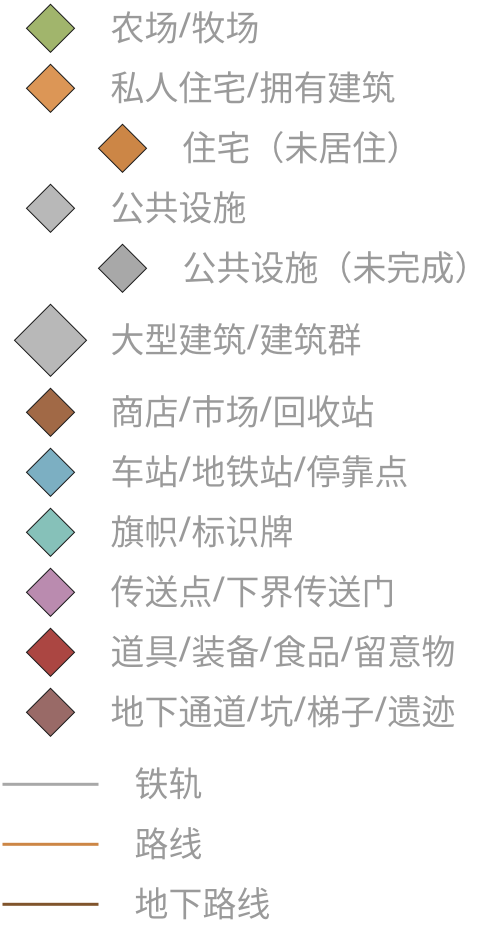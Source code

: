 <?xml version="1.0" encoding="UTF-8"?>
<dia:diagram xmlns:dia="http://www.lysator.liu.se/~alla/dia/">
  <dia:layer name="Background" visible="true" active="true">
    <dia:object type="Flowchart - Diamond" version="0" id="O0">
      <dia:attribute name="obj_pos">
        <dia:point val="1.2,25.2"/>
      </dia:attribute>
      <dia:attribute name="obj_bb">
        <dia:rectangle val="1.2,25.2;3.6,27.6"/>
      </dia:attribute>
      <dia:attribute name="elem_corner">
        <dia:point val="1.2,25.2"/>
      </dia:attribute>
      <dia:attribute name="elem_width">
        <dia:real val="2.4"/>
      </dia:attribute>
      <dia:attribute name="elem_height">
        <dia:real val="2.4"/>
      </dia:attribute>
      <dia:attribute name="border_width">
        <dia:real val="0"/>
      </dia:attribute>
      <dia:attribute name="border_color">
        <dia:color val="#181818"/>
      </dia:attribute>
      <dia:attribute name="inner_color">
        <dia:color val="#86c1b9"/>
      </dia:attribute>
      <dia:attribute name="show_background">
        <dia:boolean val="true"/>
      </dia:attribute>
      <dia:attribute name="padding">
        <dia:real val="0.354"/>
      </dia:attribute>
      <dia:attribute name="text">
        <dia:composite type="text">
          <dia:attribute name="string">
            <dia:string>##</dia:string>
          </dia:attribute>
          <dia:attribute name="font">
            <dia:font family="sans" style="0" name="Helvetica"/>
          </dia:attribute>
          <dia:attribute name="height">
            <dia:real val="0.8"/>
          </dia:attribute>
          <dia:attribute name="pos">
            <dia:point val="2.4,26.595"/>
          </dia:attribute>
          <dia:attribute name="color">
            <dia:color val="#9a9a9a"/>
          </dia:attribute>
          <dia:attribute name="alignment">
            <dia:enum val="1"/>
          </dia:attribute>
        </dia:composite>
      </dia:attribute>
    </dia:object>
    <dia:object type="Flowchart - Diamond" version="0" id="O1">
      <dia:attribute name="obj_pos">
        <dia:point val="1.2,28.2"/>
      </dia:attribute>
      <dia:attribute name="obj_bb">
        <dia:rectangle val="1.2,28.2;3.6,30.6"/>
      </dia:attribute>
      <dia:attribute name="elem_corner">
        <dia:point val="1.2,28.2"/>
      </dia:attribute>
      <dia:attribute name="elem_width">
        <dia:real val="2.4"/>
      </dia:attribute>
      <dia:attribute name="elem_height">
        <dia:real val="2.4"/>
      </dia:attribute>
      <dia:attribute name="border_width">
        <dia:real val="0"/>
      </dia:attribute>
      <dia:attribute name="border_color">
        <dia:color val="#181818"/>
      </dia:attribute>
      <dia:attribute name="inner_color">
        <dia:color val="#ba8baf"/>
      </dia:attribute>
      <dia:attribute name="show_background">
        <dia:boolean val="true"/>
      </dia:attribute>
      <dia:attribute name="padding">
        <dia:real val="0.354"/>
      </dia:attribute>
      <dia:attribute name="text">
        <dia:composite type="text">
          <dia:attribute name="string">
            <dia:string>##</dia:string>
          </dia:attribute>
          <dia:attribute name="font">
            <dia:font family="sans" style="0" name="Helvetica"/>
          </dia:attribute>
          <dia:attribute name="height">
            <dia:real val="0.8"/>
          </dia:attribute>
          <dia:attribute name="pos">
            <dia:point val="2.4,29.595"/>
          </dia:attribute>
          <dia:attribute name="color">
            <dia:color val="#9a9a9a"/>
          </dia:attribute>
          <dia:attribute name="alignment">
            <dia:enum val="1"/>
          </dia:attribute>
        </dia:composite>
      </dia:attribute>
    </dia:object>
    <dia:object type="Flowchart - Diamond" version="0" id="O2">
      <dia:attribute name="obj_pos">
        <dia:point val="1.2,31.2"/>
      </dia:attribute>
      <dia:attribute name="obj_bb">
        <dia:rectangle val="1.2,31.2;3.6,33.6"/>
      </dia:attribute>
      <dia:attribute name="elem_corner">
        <dia:point val="1.2,31.2"/>
      </dia:attribute>
      <dia:attribute name="elem_width">
        <dia:real val="2.4"/>
      </dia:attribute>
      <dia:attribute name="elem_height">
        <dia:real val="2.4"/>
      </dia:attribute>
      <dia:attribute name="border_width">
        <dia:real val="0"/>
      </dia:attribute>
      <dia:attribute name="border_color">
        <dia:color val="#181818"/>
      </dia:attribute>
      <dia:attribute name="inner_color">
        <dia:color val="#ab4642"/>
      </dia:attribute>
      <dia:attribute name="show_background">
        <dia:boolean val="true"/>
      </dia:attribute>
      <dia:attribute name="padding">
        <dia:real val="0.354"/>
      </dia:attribute>
      <dia:attribute name="text">
        <dia:composite type="text">
          <dia:attribute name="string">
            <dia:string>##</dia:string>
          </dia:attribute>
          <dia:attribute name="font">
            <dia:font family="sans" style="0" name="Helvetica"/>
          </dia:attribute>
          <dia:attribute name="height">
            <dia:real val="0.8"/>
          </dia:attribute>
          <dia:attribute name="pos">
            <dia:point val="2.4,32.595"/>
          </dia:attribute>
          <dia:attribute name="color">
            <dia:color val="#9a9a9a"/>
          </dia:attribute>
          <dia:attribute name="alignment">
            <dia:enum val="1"/>
          </dia:attribute>
        </dia:composite>
      </dia:attribute>
    </dia:object>
    <dia:object type="Flowchart - Diamond" version="0" id="O3">
      <dia:attribute name="obj_pos">
        <dia:point val="1.2,0"/>
      </dia:attribute>
      <dia:attribute name="obj_bb">
        <dia:rectangle val="1.2,0;3.6,2.4"/>
      </dia:attribute>
      <dia:attribute name="elem_corner">
        <dia:point val="1.2,0"/>
      </dia:attribute>
      <dia:attribute name="elem_width">
        <dia:real val="2.4"/>
      </dia:attribute>
      <dia:attribute name="elem_height">
        <dia:real val="2.4"/>
      </dia:attribute>
      <dia:attribute name="border_width">
        <dia:real val="0"/>
      </dia:attribute>
      <dia:attribute name="border_color">
        <dia:color val="#181818"/>
      </dia:attribute>
      <dia:attribute name="inner_color">
        <dia:color val="#a1b56c"/>
      </dia:attribute>
      <dia:attribute name="show_background">
        <dia:boolean val="true"/>
      </dia:attribute>
      <dia:attribute name="padding">
        <dia:real val="0.354"/>
      </dia:attribute>
      <dia:attribute name="text">
        <dia:composite type="text">
          <dia:attribute name="string">
            <dia:string>##</dia:string>
          </dia:attribute>
          <dia:attribute name="font">
            <dia:font family="sans" style="0" name="Helvetica"/>
          </dia:attribute>
          <dia:attribute name="height">
            <dia:real val="0.8"/>
          </dia:attribute>
          <dia:attribute name="pos">
            <dia:point val="2.4,1.395"/>
          </dia:attribute>
          <dia:attribute name="color">
            <dia:color val="#9a9a9a"/>
          </dia:attribute>
          <dia:attribute name="alignment">
            <dia:enum val="1"/>
          </dia:attribute>
        </dia:composite>
      </dia:attribute>
    </dia:object>
    <dia:object type="Flowchart - Diamond" version="0" id="O4">
      <dia:attribute name="obj_pos">
        <dia:point val="4.8,6"/>
      </dia:attribute>
      <dia:attribute name="obj_bb">
        <dia:rectangle val="4.8,6;7.2,8.4"/>
      </dia:attribute>
      <dia:attribute name="elem_corner">
        <dia:point val="4.8,6"/>
      </dia:attribute>
      <dia:attribute name="elem_width">
        <dia:real val="2.4"/>
      </dia:attribute>
      <dia:attribute name="elem_height">
        <dia:real val="2.4"/>
      </dia:attribute>
      <dia:attribute name="border_width">
        <dia:real val="0"/>
      </dia:attribute>
      <dia:attribute name="border_color">
        <dia:color val="#181818"/>
      </dia:attribute>
      <dia:attribute name="inner_color">
        <dia:color val="#cc8646"/>
      </dia:attribute>
      <dia:attribute name="show_background">
        <dia:boolean val="true"/>
      </dia:attribute>
      <dia:attribute name="padding">
        <dia:real val="0.354"/>
      </dia:attribute>
      <dia:attribute name="text">
        <dia:composite type="text">
          <dia:attribute name="string">
            <dia:string>##</dia:string>
          </dia:attribute>
          <dia:attribute name="font">
            <dia:font family="sans" style="0" name="Helvetica"/>
          </dia:attribute>
          <dia:attribute name="height">
            <dia:real val="0.8"/>
          </dia:attribute>
          <dia:attribute name="pos">
            <dia:point val="6,7.395"/>
          </dia:attribute>
          <dia:attribute name="color">
            <dia:color val="#9a9a9a"/>
          </dia:attribute>
          <dia:attribute name="alignment">
            <dia:enum val="1"/>
          </dia:attribute>
        </dia:composite>
      </dia:attribute>
    </dia:object>
    <dia:object type="Flowchart - Diamond" version="0" id="O5">
      <dia:attribute name="obj_pos">
        <dia:point val="1.2,3"/>
      </dia:attribute>
      <dia:attribute name="obj_bb">
        <dia:rectangle val="1.2,3;3.6,5.4"/>
      </dia:attribute>
      <dia:attribute name="elem_corner">
        <dia:point val="1.2,3"/>
      </dia:attribute>
      <dia:attribute name="elem_width">
        <dia:real val="2.4"/>
      </dia:attribute>
      <dia:attribute name="elem_height">
        <dia:real val="2.4"/>
      </dia:attribute>
      <dia:attribute name="border_width">
        <dia:real val="0"/>
      </dia:attribute>
      <dia:attribute name="border_color">
        <dia:color val="#181818"/>
      </dia:attribute>
      <dia:attribute name="inner_color">
        <dia:color val="#dc9656"/>
      </dia:attribute>
      <dia:attribute name="show_background">
        <dia:boolean val="true"/>
      </dia:attribute>
      <dia:attribute name="padding">
        <dia:real val="0.354"/>
      </dia:attribute>
      <dia:attribute name="text">
        <dia:composite type="text">
          <dia:attribute name="string">
            <dia:string>##</dia:string>
          </dia:attribute>
          <dia:attribute name="font">
            <dia:font family="sans" style="0" name="Helvetica"/>
          </dia:attribute>
          <dia:attribute name="height">
            <dia:real val="0.8"/>
          </dia:attribute>
          <dia:attribute name="pos">
            <dia:point val="2.4,4.395"/>
          </dia:attribute>
          <dia:attribute name="color">
            <dia:color val="#9a9a9a"/>
          </dia:attribute>
          <dia:attribute name="alignment">
            <dia:enum val="1"/>
          </dia:attribute>
        </dia:composite>
      </dia:attribute>
    </dia:object>
    <dia:object type="Flowchart - Diamond" version="0" id="O6">
      <dia:attribute name="obj_pos">
        <dia:point val="1.2,19.2"/>
      </dia:attribute>
      <dia:attribute name="obj_bb">
        <dia:rectangle val="1.2,19.2;3.6,21.6"/>
      </dia:attribute>
      <dia:attribute name="elem_corner">
        <dia:point val="1.2,19.2"/>
      </dia:attribute>
      <dia:attribute name="elem_width">
        <dia:real val="2.4"/>
      </dia:attribute>
      <dia:attribute name="elem_height">
        <dia:real val="2.4"/>
      </dia:attribute>
      <dia:attribute name="border_width">
        <dia:real val="0"/>
      </dia:attribute>
      <dia:attribute name="border_color">
        <dia:color val="#181818"/>
      </dia:attribute>
      <dia:attribute name="inner_color">
        <dia:color val="#a16946"/>
      </dia:attribute>
      <dia:attribute name="show_background">
        <dia:boolean val="true"/>
      </dia:attribute>
      <dia:attribute name="padding">
        <dia:real val="0.354"/>
      </dia:attribute>
      <dia:attribute name="text">
        <dia:composite type="text">
          <dia:attribute name="string">
            <dia:string>##</dia:string>
          </dia:attribute>
          <dia:attribute name="font">
            <dia:font family="sans" style="0" name="Helvetica"/>
          </dia:attribute>
          <dia:attribute name="height">
            <dia:real val="0.8"/>
          </dia:attribute>
          <dia:attribute name="pos">
            <dia:point val="2.4,20.595"/>
          </dia:attribute>
          <dia:attribute name="color">
            <dia:color val="#9a9a9a"/>
          </dia:attribute>
          <dia:attribute name="alignment">
            <dia:enum val="1"/>
          </dia:attribute>
        </dia:composite>
      </dia:attribute>
    </dia:object>
    <dia:object type="Flowchart - Diamond" version="0" id="O7">
      <dia:attribute name="obj_pos">
        <dia:point val="4.8,12"/>
      </dia:attribute>
      <dia:attribute name="obj_bb">
        <dia:rectangle val="4.8,12;7.2,14.4"/>
      </dia:attribute>
      <dia:attribute name="elem_corner">
        <dia:point val="4.8,12"/>
      </dia:attribute>
      <dia:attribute name="elem_width">
        <dia:real val="2.4"/>
      </dia:attribute>
      <dia:attribute name="elem_height">
        <dia:real val="2.4"/>
      </dia:attribute>
      <dia:attribute name="border_width">
        <dia:real val="0"/>
      </dia:attribute>
      <dia:attribute name="border_color">
        <dia:color val="#181818"/>
      </dia:attribute>
      <dia:attribute name="inner_color">
        <dia:color val="#a8a8a8"/>
      </dia:attribute>
      <dia:attribute name="show_background">
        <dia:boolean val="true"/>
      </dia:attribute>
      <dia:attribute name="padding">
        <dia:real val="0.354"/>
      </dia:attribute>
      <dia:attribute name="text">
        <dia:composite type="text">
          <dia:attribute name="string">
            <dia:string>##</dia:string>
          </dia:attribute>
          <dia:attribute name="font">
            <dia:font family="sans" style="0" name="Helvetica"/>
          </dia:attribute>
          <dia:attribute name="height">
            <dia:real val="0.8"/>
          </dia:attribute>
          <dia:attribute name="pos">
            <dia:point val="6,13.395"/>
          </dia:attribute>
          <dia:attribute name="color">
            <dia:color val="#9a9a9a"/>
          </dia:attribute>
          <dia:attribute name="alignment">
            <dia:enum val="1"/>
          </dia:attribute>
        </dia:composite>
      </dia:attribute>
    </dia:object>
    <dia:object type="Flowchart - Diamond" version="0" id="O8">
      <dia:attribute name="obj_pos">
        <dia:point val="1.2,9"/>
      </dia:attribute>
      <dia:attribute name="obj_bb">
        <dia:rectangle val="1.2,9;3.6,11.4"/>
      </dia:attribute>
      <dia:attribute name="elem_corner">
        <dia:point val="1.2,9"/>
      </dia:attribute>
      <dia:attribute name="elem_width">
        <dia:real val="2.4"/>
      </dia:attribute>
      <dia:attribute name="elem_height">
        <dia:real val="2.4"/>
      </dia:attribute>
      <dia:attribute name="border_width">
        <dia:real val="0"/>
      </dia:attribute>
      <dia:attribute name="border_color">
        <dia:color val="#181818"/>
      </dia:attribute>
      <dia:attribute name="inner_color">
        <dia:color val="#b8b8b8"/>
      </dia:attribute>
      <dia:attribute name="show_background">
        <dia:boolean val="true"/>
      </dia:attribute>
      <dia:attribute name="padding">
        <dia:real val="0.354"/>
      </dia:attribute>
      <dia:attribute name="text">
        <dia:composite type="text">
          <dia:attribute name="string">
            <dia:string>##</dia:string>
          </dia:attribute>
          <dia:attribute name="font">
            <dia:font family="sans" style="0" name="Helvetica"/>
          </dia:attribute>
          <dia:attribute name="height">
            <dia:real val="0.8"/>
          </dia:attribute>
          <dia:attribute name="pos">
            <dia:point val="2.4,10.395"/>
          </dia:attribute>
          <dia:attribute name="color">
            <dia:color val="#9a9a9a"/>
          </dia:attribute>
          <dia:attribute name="alignment">
            <dia:enum val="1"/>
          </dia:attribute>
        </dia:composite>
      </dia:attribute>
    </dia:object>
    <dia:object type="Flowchart - Diamond" version="0" id="O9">
      <dia:attribute name="obj_pos">
        <dia:point val="1.2,22.2"/>
      </dia:attribute>
      <dia:attribute name="obj_bb">
        <dia:rectangle val="1.2,22.2;3.6,24.6"/>
      </dia:attribute>
      <dia:attribute name="elem_corner">
        <dia:point val="1.2,22.2"/>
      </dia:attribute>
      <dia:attribute name="elem_width">
        <dia:real val="2.4"/>
      </dia:attribute>
      <dia:attribute name="elem_height">
        <dia:real val="2.4"/>
      </dia:attribute>
      <dia:attribute name="border_width">
        <dia:real val="0"/>
      </dia:attribute>
      <dia:attribute name="border_color">
        <dia:color val="#181818"/>
      </dia:attribute>
      <dia:attribute name="inner_color">
        <dia:color val="#7cafc2"/>
      </dia:attribute>
      <dia:attribute name="show_background">
        <dia:boolean val="true"/>
      </dia:attribute>
      <dia:attribute name="padding">
        <dia:real val="0.354"/>
      </dia:attribute>
      <dia:attribute name="text">
        <dia:composite type="text">
          <dia:attribute name="string">
            <dia:string>##</dia:string>
          </dia:attribute>
          <dia:attribute name="font">
            <dia:font family="sans" style="0" name="Helvetica"/>
          </dia:attribute>
          <dia:attribute name="height">
            <dia:real val="0.8"/>
          </dia:attribute>
          <dia:attribute name="pos">
            <dia:point val="2.4,23.595"/>
          </dia:attribute>
          <dia:attribute name="color">
            <dia:color val="#9a9a9a"/>
          </dia:attribute>
          <dia:attribute name="alignment">
            <dia:enum val="1"/>
          </dia:attribute>
        </dia:composite>
      </dia:attribute>
    </dia:object>
    <dia:object type="Standard - Line" version="0" id="O10">
      <dia:attribute name="obj_pos">
        <dia:point val="-9.992e-016,39"/>
      </dia:attribute>
      <dia:attribute name="obj_bb">
        <dia:rectangle val="-0.075,38.925;4.875,39.075"/>
      </dia:attribute>
      <dia:attribute name="conn_endpoints">
        <dia:point val="-9.992e-016,39"/>
        <dia:point val="4.8,39"/>
      </dia:attribute>
      <dia:attribute name="numcp">
        <dia:int val="1"/>
      </dia:attribute>
      <dia:attribute name="line_color">
        <dia:color val="#a8a8a8"/>
      </dia:attribute>
      <dia:attribute name="line_width">
        <dia:real val="0.15"/>
      </dia:attribute>
    </dia:object>
    <dia:object type="Standard - Line" version="0" id="O11">
      <dia:attribute name="obj_pos">
        <dia:point val="-9.992e-016,42"/>
      </dia:attribute>
      <dia:attribute name="obj_bb">
        <dia:rectangle val="-0.075,41.925;4.875,42.075"/>
      </dia:attribute>
      <dia:attribute name="conn_endpoints">
        <dia:point val="-9.992e-016,42"/>
        <dia:point val="4.8,42"/>
      </dia:attribute>
      <dia:attribute name="numcp">
        <dia:int val="1"/>
      </dia:attribute>
      <dia:attribute name="line_color">
        <dia:color val="#cc8646"/>
      </dia:attribute>
      <dia:attribute name="line_width">
        <dia:real val="0.15"/>
      </dia:attribute>
    </dia:object>
    <dia:object type="Standard - Text" version="1" id="O12">
      <dia:attribute name="obj_pos">
        <dia:point val="6,1.8"/>
      </dia:attribute>
      <dia:attribute name="obj_bb">
        <dia:rectangle val="6,1.225;6,1.975"/>
      </dia:attribute>
      <dia:attribute name="text">
        <dia:composite type="text">
          <dia:attribute name="string">
            <dia:string>##</dia:string>
          </dia:attribute>
          <dia:attribute name="font">
            <dia:font family="FZLanTingHei-M-GBK" style="0" name="Courier"/>
          </dia:attribute>
          <dia:attribute name="height">
            <dia:real val="0.8"/>
          </dia:attribute>
          <dia:attribute name="pos">
            <dia:point val="6,1.8"/>
          </dia:attribute>
          <dia:attribute name="color">
            <dia:color val="#9a9a9a"/>
          </dia:attribute>
          <dia:attribute name="alignment">
            <dia:enum val="0"/>
          </dia:attribute>
        </dia:composite>
      </dia:attribute>
      <dia:attribute name="valign">
        <dia:enum val="3"/>
      </dia:attribute>
    </dia:object>
    <dia:object type="Standard - Text" version="1" id="O13">
      <dia:attribute name="obj_pos">
        <dia:point val="9,7.8"/>
      </dia:attribute>
      <dia:attribute name="obj_bb">
        <dia:rectangle val="9,6.28;20.848,8.262"/>
      </dia:attribute>
      <dia:attribute name="text">
        <dia:composite type="text">
          <dia:attribute name="string">
            <dia:string>#住宅（未居住）#</dia:string>
          </dia:attribute>
          <dia:attribute name="font">
            <dia:font family="FZLanTingHei-M-GBK" style="0" name="Courier"/>
          </dia:attribute>
          <dia:attribute name="height">
            <dia:real val="2.117"/>
          </dia:attribute>
          <dia:attribute name="pos">
            <dia:point val="9,7.8"/>
          </dia:attribute>
          <dia:attribute name="color">
            <dia:color val="#9a9a9a"/>
          </dia:attribute>
          <dia:attribute name="alignment">
            <dia:enum val="0"/>
          </dia:attribute>
        </dia:composite>
      </dia:attribute>
      <dia:attribute name="valign">
        <dia:enum val="3"/>
      </dia:attribute>
    </dia:object>
    <dia:object type="Standard - Text" version="1" id="O14">
      <dia:attribute name="obj_pos">
        <dia:point val="5.4,27"/>
      </dia:attribute>
      <dia:attribute name="obj_bb">
        <dia:rectangle val="5.4,25.43;14.427,27.562"/>
      </dia:attribute>
      <dia:attribute name="text">
        <dia:composite type="text">
          <dia:attribute name="string">
            <dia:string>#旗帜/标识牌#</dia:string>
          </dia:attribute>
          <dia:attribute name="font">
            <dia:font family="FZLanTingHei-M-GBK" style="0" name="Courier"/>
          </dia:attribute>
          <dia:attribute name="height">
            <dia:real val="2.117"/>
          </dia:attribute>
          <dia:attribute name="pos">
            <dia:point val="5.4,27"/>
          </dia:attribute>
          <dia:attribute name="color">
            <dia:color val="#9a9a9a"/>
          </dia:attribute>
          <dia:attribute name="alignment">
            <dia:enum val="0"/>
          </dia:attribute>
        </dia:composite>
      </dia:attribute>
      <dia:attribute name="valign">
        <dia:enum val="3"/>
      </dia:attribute>
    </dia:object>
    <dia:object type="Standard - Text" version="1" id="O15">
      <dia:attribute name="obj_pos">
        <dia:point val="5.4,30"/>
      </dia:attribute>
      <dia:attribute name="obj_bb">
        <dia:rectangle val="5.4,28.43;19.505,30.562"/>
      </dia:attribute>
      <dia:attribute name="text">
        <dia:composite type="text">
          <dia:attribute name="string">
            <dia:string>#传送点/下界传送门#</dia:string>
          </dia:attribute>
          <dia:attribute name="font">
            <dia:font family="FZLanTingHei-M-GBK" style="0" name="Courier"/>
          </dia:attribute>
          <dia:attribute name="height">
            <dia:real val="2.117"/>
          </dia:attribute>
          <dia:attribute name="pos">
            <dia:point val="5.4,30"/>
          </dia:attribute>
          <dia:attribute name="color">
            <dia:color val="#9a9a9a"/>
          </dia:attribute>
          <dia:attribute name="alignment">
            <dia:enum val="0"/>
          </dia:attribute>
        </dia:composite>
      </dia:attribute>
      <dia:attribute name="valign">
        <dia:enum val="3"/>
      </dia:attribute>
    </dia:object>
    <dia:object type="Standard - Text" version="1" id="O16">
      <dia:attribute name="obj_pos">
        <dia:point val="5.4,33"/>
      </dia:attribute>
      <dia:attribute name="obj_bb">
        <dia:rectangle val="5.4,31.43;22.227,33.562"/>
      </dia:attribute>
      <dia:attribute name="text">
        <dia:composite type="text">
          <dia:attribute name="string">
            <dia:string>#道具/装备/食品/留意物#</dia:string>
          </dia:attribute>
          <dia:attribute name="font">
            <dia:font family="FZLanTingHei-M-GBK" style="0" name="Courier"/>
          </dia:attribute>
          <dia:attribute name="height">
            <dia:real val="2.117"/>
          </dia:attribute>
          <dia:attribute name="pos">
            <dia:point val="5.4,33"/>
          </dia:attribute>
          <dia:attribute name="color">
            <dia:color val="#9a9a9a"/>
          </dia:attribute>
          <dia:attribute name="alignment">
            <dia:enum val="0"/>
          </dia:attribute>
        </dia:composite>
      </dia:attribute>
      <dia:attribute name="valign">
        <dia:enum val="3"/>
      </dia:attribute>
    </dia:object>
    <dia:object type="Standard - Text" version="1" id="O17">
      <dia:attribute name="obj_pos">
        <dia:point val="5.4,1.8"/>
      </dia:attribute>
      <dia:attribute name="obj_bb">
        <dia:rectangle val="5.4,0.23;12.735,2.362"/>
      </dia:attribute>
      <dia:attribute name="text">
        <dia:composite type="text">
          <dia:attribute name="string">
            <dia:string>#农场/牧场#</dia:string>
          </dia:attribute>
          <dia:attribute name="font">
            <dia:font family="FZLanTingHei-M-GBK" style="0" name="Courier"/>
          </dia:attribute>
          <dia:attribute name="height">
            <dia:real val="2.117"/>
          </dia:attribute>
          <dia:attribute name="pos">
            <dia:point val="5.4,1.8"/>
          </dia:attribute>
          <dia:attribute name="color">
            <dia:color val="#9a9a9a"/>
          </dia:attribute>
          <dia:attribute name="alignment">
            <dia:enum val="0"/>
          </dia:attribute>
        </dia:composite>
      </dia:attribute>
      <dia:attribute name="valign">
        <dia:enum val="3"/>
      </dia:attribute>
    </dia:object>
    <dia:object type="Standard - Text" version="1" id="O18">
      <dia:attribute name="obj_pos">
        <dia:point val="5.4,4.8"/>
      </dia:attribute>
      <dia:attribute name="obj_bb">
        <dia:rectangle val="5.4,3.23;19.505,5.362"/>
      </dia:attribute>
      <dia:attribute name="text">
        <dia:composite type="text">
          <dia:attribute name="string">
            <dia:string>#私人住宅/拥有建筑#</dia:string>
          </dia:attribute>
          <dia:attribute name="font">
            <dia:font family="FZLanTingHei-M-GBK" style="0" name="Courier"/>
          </dia:attribute>
          <dia:attribute name="height">
            <dia:real val="2.117"/>
          </dia:attribute>
          <dia:attribute name="pos">
            <dia:point val="5.4,4.8"/>
          </dia:attribute>
          <dia:attribute name="color">
            <dia:color val="#9a9a9a"/>
          </dia:attribute>
          <dia:attribute name="alignment">
            <dia:enum val="0"/>
          </dia:attribute>
        </dia:composite>
      </dia:attribute>
      <dia:attribute name="valign">
        <dia:enum val="3"/>
      </dia:attribute>
    </dia:object>
    <dia:object type="Standard - Text" version="1" id="O19">
      <dia:attribute name="obj_pos">
        <dia:point val="5.4,21"/>
      </dia:attribute>
      <dia:attribute name="obj_bb">
        <dia:rectangle val="5.4,19.43;18.327,21.562"/>
      </dia:attribute>
      <dia:attribute name="text">
        <dia:composite type="text">
          <dia:attribute name="string">
            <dia:string>#商店/市场/回收站#</dia:string>
          </dia:attribute>
          <dia:attribute name="font">
            <dia:font family="FZLanTingHei-M-GBK" style="0" name="Courier"/>
          </dia:attribute>
          <dia:attribute name="height">
            <dia:real val="2.117"/>
          </dia:attribute>
          <dia:attribute name="pos">
            <dia:point val="5.4,21"/>
          </dia:attribute>
          <dia:attribute name="color">
            <dia:color val="#9a9a9a"/>
          </dia:attribute>
          <dia:attribute name="alignment">
            <dia:enum val="0"/>
          </dia:attribute>
        </dia:composite>
      </dia:attribute>
      <dia:attribute name="valign">
        <dia:enum val="3"/>
      </dia:attribute>
    </dia:object>
    <dia:object type="Standard - Text" version="1" id="O20">
      <dia:attribute name="obj_pos">
        <dia:point val="9,13.8"/>
      </dia:attribute>
      <dia:attribute name="obj_bb">
        <dia:rectangle val="9,12.23;24.282,14.362"/>
      </dia:attribute>
      <dia:attribute name="text">
        <dia:composite type="text">
          <dia:attribute name="string">
            <dia:string>#公共设施（未完成）#</dia:string>
          </dia:attribute>
          <dia:attribute name="font">
            <dia:font family="FZLanTingHei-M-GBK" style="0" name="Courier"/>
          </dia:attribute>
          <dia:attribute name="height">
            <dia:real val="2.117"/>
          </dia:attribute>
          <dia:attribute name="pos">
            <dia:point val="9,13.8"/>
          </dia:attribute>
          <dia:attribute name="color">
            <dia:color val="#9a9a9a"/>
          </dia:attribute>
          <dia:attribute name="alignment">
            <dia:enum val="0"/>
          </dia:attribute>
        </dia:composite>
      </dia:attribute>
      <dia:attribute name="valign">
        <dia:enum val="3"/>
      </dia:attribute>
    </dia:object>
    <dia:object type="Standard - Text" version="1" id="O21">
      <dia:attribute name="obj_pos">
        <dia:point val="5.4,10.8"/>
      </dia:attribute>
      <dia:attribute name="obj_bb">
        <dia:rectangle val="5.4,9.23;12.22,11.362"/>
      </dia:attribute>
      <dia:attribute name="text">
        <dia:composite type="text">
          <dia:attribute name="string">
            <dia:string>#公共设施#</dia:string>
          </dia:attribute>
          <dia:attribute name="font">
            <dia:font family="FZLanTingHei-M-GBK" style="0" name="Courier"/>
          </dia:attribute>
          <dia:attribute name="height">
            <dia:real val="2.117"/>
          </dia:attribute>
          <dia:attribute name="pos">
            <dia:point val="5.4,10.8"/>
          </dia:attribute>
          <dia:attribute name="color">
            <dia:color val="#9a9a9a"/>
          </dia:attribute>
          <dia:attribute name="alignment">
            <dia:enum val="0"/>
          </dia:attribute>
        </dia:composite>
      </dia:attribute>
      <dia:attribute name="valign">
        <dia:enum val="3"/>
      </dia:attribute>
    </dia:object>
    <dia:object type="Standard - Text" version="1" id="O22">
      <dia:attribute name="obj_pos">
        <dia:point val="5.4,24"/>
      </dia:attribute>
      <dia:attribute name="obj_bb">
        <dia:rectangle val="5.4,22.43;20.02,24.562"/>
      </dia:attribute>
      <dia:attribute name="text">
        <dia:composite type="text">
          <dia:attribute name="string">
            <dia:string>#车站/地铁站/停靠点#</dia:string>
          </dia:attribute>
          <dia:attribute name="font">
            <dia:font family="FZLanTingHei-M-GBK" style="0" name="Courier"/>
          </dia:attribute>
          <dia:attribute name="height">
            <dia:real val="2.117"/>
          </dia:attribute>
          <dia:attribute name="pos">
            <dia:point val="5.4,24"/>
          </dia:attribute>
          <dia:attribute name="color">
            <dia:color val="#9a9a9a"/>
          </dia:attribute>
          <dia:attribute name="alignment">
            <dia:enum val="0"/>
          </dia:attribute>
        </dia:composite>
      </dia:attribute>
      <dia:attribute name="valign">
        <dia:enum val="3"/>
      </dia:attribute>
    </dia:object>
    <dia:object type="Standard - Text" version="1" id="O23">
      <dia:attribute name="obj_pos">
        <dia:point val="6.6,39.6"/>
      </dia:attribute>
      <dia:attribute name="obj_bb">
        <dia:rectangle val="6.6,38.03;10.035,40.162"/>
      </dia:attribute>
      <dia:attribute name="text">
        <dia:composite type="text">
          <dia:attribute name="string">
            <dia:string>#铁轨#</dia:string>
          </dia:attribute>
          <dia:attribute name="font">
            <dia:font family="FZLanTingHei-M-GBK" style="0" name="Courier"/>
          </dia:attribute>
          <dia:attribute name="height">
            <dia:real val="2.117"/>
          </dia:attribute>
          <dia:attribute name="pos">
            <dia:point val="6.6,39.6"/>
          </dia:attribute>
          <dia:attribute name="color">
            <dia:color val="#9a9a9a"/>
          </dia:attribute>
          <dia:attribute name="alignment">
            <dia:enum val="0"/>
          </dia:attribute>
        </dia:composite>
      </dia:attribute>
      <dia:attribute name="valign">
        <dia:enum val="3"/>
      </dia:attribute>
    </dia:object>
    <dia:object type="Standard - Text" version="1" id="O24">
      <dia:attribute name="obj_pos">
        <dia:point val="6.6,42.6"/>
      </dia:attribute>
      <dia:attribute name="obj_bb">
        <dia:rectangle val="6.6,41.03;10.035,43.162"/>
      </dia:attribute>
      <dia:attribute name="text">
        <dia:composite type="text">
          <dia:attribute name="string">
            <dia:string>#路线#</dia:string>
          </dia:attribute>
          <dia:attribute name="font">
            <dia:font family="FZLanTingHei-M-GBK" style="0" name="Courier"/>
          </dia:attribute>
          <dia:attribute name="height">
            <dia:real val="2.117"/>
          </dia:attribute>
          <dia:attribute name="pos">
            <dia:point val="6.6,42.6"/>
          </dia:attribute>
          <dia:attribute name="color">
            <dia:color val="#9a9a9a"/>
          </dia:attribute>
          <dia:attribute name="alignment">
            <dia:enum val="0"/>
          </dia:attribute>
        </dia:composite>
      </dia:attribute>
      <dia:attribute name="valign">
        <dia:enum val="3"/>
      </dia:attribute>
    </dia:object>
    <dia:object type="Flowchart - Diamond" version="0" id="O25">
      <dia:attribute name="obj_pos">
        <dia:point val="0.6,15"/>
      </dia:attribute>
      <dia:attribute name="obj_bb">
        <dia:rectangle val="0.6,15;4.2,18.6"/>
      </dia:attribute>
      <dia:attribute name="elem_corner">
        <dia:point val="0.6,15"/>
      </dia:attribute>
      <dia:attribute name="elem_width">
        <dia:real val="3.6"/>
      </dia:attribute>
      <dia:attribute name="elem_height">
        <dia:real val="3.6"/>
      </dia:attribute>
      <dia:attribute name="border_width">
        <dia:real val="0"/>
      </dia:attribute>
      <dia:attribute name="border_color">
        <dia:color val="#181818"/>
      </dia:attribute>
      <dia:attribute name="inner_color">
        <dia:color val="#b8b8b8"/>
      </dia:attribute>
      <dia:attribute name="show_background">
        <dia:boolean val="true"/>
      </dia:attribute>
      <dia:attribute name="padding">
        <dia:real val="0.354"/>
      </dia:attribute>
      <dia:attribute name="text">
        <dia:composite type="text">
          <dia:attribute name="string">
            <dia:string>##</dia:string>
          </dia:attribute>
          <dia:attribute name="font">
            <dia:font family="sans" style="0" name="Helvetica"/>
          </dia:attribute>
          <dia:attribute name="height">
            <dia:real val="0.8"/>
          </dia:attribute>
          <dia:attribute name="pos">
            <dia:point val="2.4,16.995"/>
          </dia:attribute>
          <dia:attribute name="color">
            <dia:color val="#9a9a9a"/>
          </dia:attribute>
          <dia:attribute name="alignment">
            <dia:enum val="1"/>
          </dia:attribute>
        </dia:composite>
      </dia:attribute>
    </dia:object>
    <dia:object type="Standard - Text" version="1" id="O26">
      <dia:attribute name="obj_pos">
        <dia:point val="5.4,17.4"/>
      </dia:attribute>
      <dia:attribute name="obj_bb">
        <dia:rectangle val="5.4,15.83;17.812,17.962"/>
      </dia:attribute>
      <dia:attribute name="text">
        <dia:composite type="text">
          <dia:attribute name="string">
            <dia:string>#大型建筑/建筑群#</dia:string>
          </dia:attribute>
          <dia:attribute name="font">
            <dia:font family="FZLanTingHei-M-GBK" style="0" name="Courier"/>
          </dia:attribute>
          <dia:attribute name="height">
            <dia:real val="2.117"/>
          </dia:attribute>
          <dia:attribute name="pos">
            <dia:point val="5.4,17.4"/>
          </dia:attribute>
          <dia:attribute name="color">
            <dia:color val="#9a9a9a"/>
          </dia:attribute>
          <dia:attribute name="alignment">
            <dia:enum val="0"/>
          </dia:attribute>
        </dia:composite>
      </dia:attribute>
      <dia:attribute name="valign">
        <dia:enum val="3"/>
      </dia:attribute>
    </dia:object>
    <dia:object type="Flowchart - Diamond" version="0" id="O27">
      <dia:attribute name="obj_pos">
        <dia:point val="1.2,34.2"/>
      </dia:attribute>
      <dia:attribute name="obj_bb">
        <dia:rectangle val="1.2,34.2;3.6,36.6"/>
      </dia:attribute>
      <dia:attribute name="elem_corner">
        <dia:point val="1.2,34.2"/>
      </dia:attribute>
      <dia:attribute name="elem_width">
        <dia:real val="2.4"/>
      </dia:attribute>
      <dia:attribute name="elem_height">
        <dia:real val="2.4"/>
      </dia:attribute>
      <dia:attribute name="border_width">
        <dia:real val="0"/>
      </dia:attribute>
      <dia:attribute name="border_color">
        <dia:color val="#181818"/>
      </dia:attribute>
      <dia:attribute name="inner_color">
        <dia:color val="#996a67"/>
      </dia:attribute>
      <dia:attribute name="show_background">
        <dia:boolean val="true"/>
      </dia:attribute>
      <dia:attribute name="padding">
        <dia:real val="0.354"/>
      </dia:attribute>
      <dia:attribute name="text">
        <dia:composite type="text">
          <dia:attribute name="string">
            <dia:string>##</dia:string>
          </dia:attribute>
          <dia:attribute name="font">
            <dia:font family="sans" style="0" name="Helvetica"/>
          </dia:attribute>
          <dia:attribute name="height">
            <dia:real val="0.8"/>
          </dia:attribute>
          <dia:attribute name="pos">
            <dia:point val="2.4,35.595"/>
          </dia:attribute>
          <dia:attribute name="color">
            <dia:color val="#9a9a9a"/>
          </dia:attribute>
          <dia:attribute name="alignment">
            <dia:enum val="1"/>
          </dia:attribute>
        </dia:composite>
      </dia:attribute>
    </dia:object>
    <dia:object type="Standard - Text" version="1" id="O28">
      <dia:attribute name="obj_pos">
        <dia:point val="5.4,36"/>
      </dia:attribute>
      <dia:attribute name="obj_bb">
        <dia:rectangle val="5.4,34.43;22.227,36.562"/>
      </dia:attribute>
      <dia:attribute name="text">
        <dia:composite type="text">
          <dia:attribute name="string">
            <dia:string>#地下通道/坑/梯子/遗迹#</dia:string>
          </dia:attribute>
          <dia:attribute name="font">
            <dia:font family="FZLanTingHei-M-GBK" style="0" name="Courier"/>
          </dia:attribute>
          <dia:attribute name="height">
            <dia:real val="2.117"/>
          </dia:attribute>
          <dia:attribute name="pos">
            <dia:point val="5.4,36"/>
          </dia:attribute>
          <dia:attribute name="color">
            <dia:color val="#9a9a9a"/>
          </dia:attribute>
          <dia:attribute name="alignment">
            <dia:enum val="0"/>
          </dia:attribute>
        </dia:composite>
      </dia:attribute>
      <dia:attribute name="valign">
        <dia:enum val="3"/>
      </dia:attribute>
    </dia:object>
    <dia:object type="Standard - Line" version="0" id="O29">
      <dia:attribute name="obj_pos">
        <dia:point val="-9.992e-016,45"/>
      </dia:attribute>
      <dia:attribute name="obj_bb">
        <dia:rectangle val="-0.075,44.925;4.875,45.075"/>
      </dia:attribute>
      <dia:attribute name="conn_endpoints">
        <dia:point val="-9.992e-016,45"/>
        <dia:point val="4.8,45"/>
      </dia:attribute>
      <dia:attribute name="numcp">
        <dia:int val="1"/>
      </dia:attribute>
      <dia:attribute name="line_color">
        <dia:color val="#80542c"/>
      </dia:attribute>
      <dia:attribute name="line_width">
        <dia:real val="0.15"/>
      </dia:attribute>
    </dia:object>
    <dia:object type="Standard - Text" version="1" id="O30">
      <dia:attribute name="obj_pos">
        <dia:point val="6.6,45.6"/>
      </dia:attribute>
      <dia:attribute name="obj_bb">
        <dia:rectangle val="6.6,44.03;13.42,46.162"/>
      </dia:attribute>
      <dia:attribute name="text">
        <dia:composite type="text">
          <dia:attribute name="string">
            <dia:string>#地下路线#</dia:string>
          </dia:attribute>
          <dia:attribute name="font">
            <dia:font family="FZLanTingHei-M-GBK" style="0" name="Courier"/>
          </dia:attribute>
          <dia:attribute name="height">
            <dia:real val="2.117"/>
          </dia:attribute>
          <dia:attribute name="pos">
            <dia:point val="6.6,45.6"/>
          </dia:attribute>
          <dia:attribute name="color">
            <dia:color val="#9a9a9a"/>
          </dia:attribute>
          <dia:attribute name="alignment">
            <dia:enum val="0"/>
          </dia:attribute>
        </dia:composite>
      </dia:attribute>
      <dia:attribute name="valign">
        <dia:enum val="3"/>
      </dia:attribute>
    </dia:object>
  </dia:layer>
</dia:diagram>
